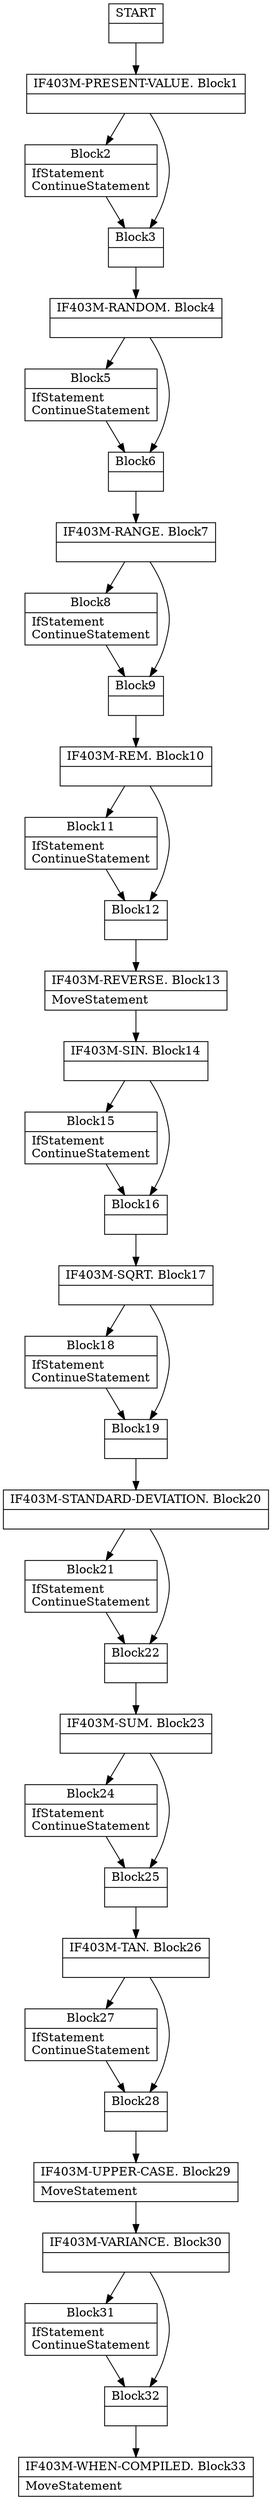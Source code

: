digraph Cfg {
node [
shape = "record"
]

edge [
arrowtail = "empty"
]
Block0 [
label = "{START|}"
]
Block1 [
label = "{IF403M-PRESENT-VALUE. Block1|}"
]
Block2 [
label = "{Block2|IfStatement\lContinueStatement\l}"
]
Block3 [
label = "{Block3|}"
]
Block4 [
label = "{IF403M-RANDOM. Block4|}"
]
Block5 [
label = "{Block5|IfStatement\lContinueStatement\l}"
]
Block6 [
label = "{Block6|}"
]
Block7 [
label = "{IF403M-RANGE. Block7|}"
]
Block8 [
label = "{Block8|IfStatement\lContinueStatement\l}"
]
Block9 [
label = "{Block9|}"
]
Block10 [
label = "{IF403M-REM. Block10|}"
]
Block11 [
label = "{Block11|IfStatement\lContinueStatement\l}"
]
Block12 [
label = "{Block12|}"
]
Block13 [
label = "{IF403M-REVERSE. Block13|MoveStatement\l}"
]
Block14 [
label = "{IF403M-SIN. Block14|}"
]
Block15 [
label = "{Block15|IfStatement\lContinueStatement\l}"
]
Block16 [
label = "{Block16|}"
]
Block17 [
label = "{IF403M-SQRT. Block17|}"
]
Block18 [
label = "{Block18|IfStatement\lContinueStatement\l}"
]
Block19 [
label = "{Block19|}"
]
Block20 [
label = "{IF403M-STANDARD-DEVIATION. Block20|}"
]
Block21 [
label = "{Block21|IfStatement\lContinueStatement\l}"
]
Block22 [
label = "{Block22|}"
]
Block23 [
label = "{IF403M-SUM. Block23|}"
]
Block24 [
label = "{Block24|IfStatement\lContinueStatement\l}"
]
Block25 [
label = "{Block25|}"
]
Block26 [
label = "{IF403M-TAN. Block26|}"
]
Block27 [
label = "{Block27|IfStatement\lContinueStatement\l}"
]
Block28 [
label = "{Block28|}"
]
Block29 [
label = "{IF403M-UPPER-CASE. Block29|MoveStatement\l}"
]
Block30 [
label = "{IF403M-VARIANCE. Block30|}"
]
Block31 [
label = "{Block31|IfStatement\lContinueStatement\l}"
]
Block32 [
label = "{Block32|}"
]
Block33 [
label = "{IF403M-WHEN-COMPILED. Block33|MoveStatement\l}"
]
Block0 -> Block1
Block1 -> Block2
Block1 -> Block3
Block2 -> Block3
Block3 -> Block4
Block4 -> Block5
Block4 -> Block6
Block5 -> Block6
Block6 -> Block7
Block7 -> Block8
Block7 -> Block9
Block8 -> Block9
Block9 -> Block10
Block10 -> Block11
Block10 -> Block12
Block11 -> Block12
Block12 -> Block13
Block13 -> Block14
Block14 -> Block15
Block14 -> Block16
Block15 -> Block16
Block16 -> Block17
Block17 -> Block18
Block17 -> Block19
Block18 -> Block19
Block19 -> Block20
Block20 -> Block21
Block20 -> Block22
Block21 -> Block22
Block22 -> Block23
Block23 -> Block24
Block23 -> Block25
Block24 -> Block25
Block25 -> Block26
Block26 -> Block27
Block26 -> Block28
Block27 -> Block28
Block28 -> Block29
Block29 -> Block30
Block30 -> Block31
Block30 -> Block32
Block31 -> Block32
Block32 -> Block33

}
